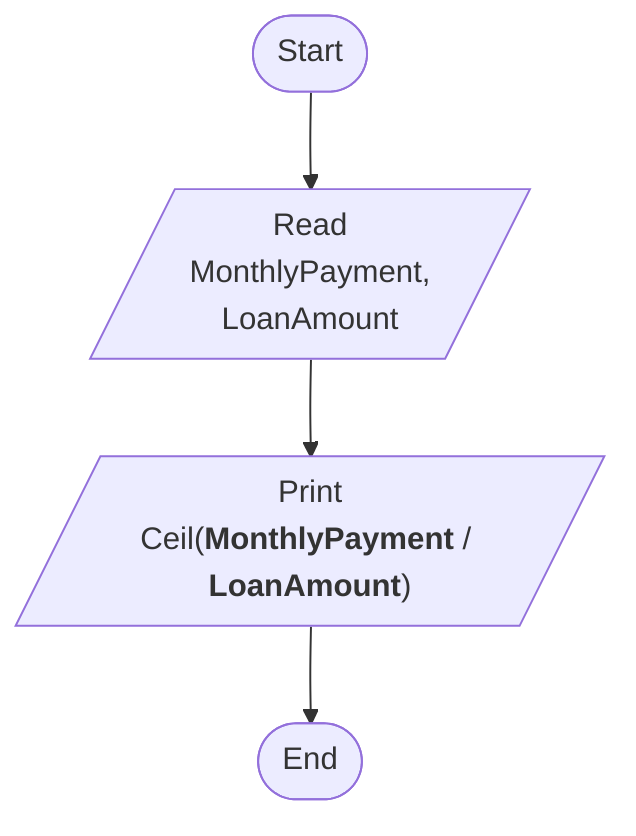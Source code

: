 %% Write a program to read a loan Amount and monthly payment and calculate how many months you need to settle the loan
%% Steps
%% Step 1: Read a MonthlyPayment and LoanAmount
%% Step 2: Print Ceil(MonthlyPayment / LoanAmount)

flowchart TD
    Start([Start])
    ReadMonthlyPaymentAndLoanAmount[/Read\nMonthlyPayment,\nLoanAmount/]
    PrintMonthsRequired[/"`Print
    Ceil(**MonthlyPayment** / **LoanAmount**)`"/]
    End([End])
    Start --> ReadMonthlyPaymentAndLoanAmount --> PrintMonthsRequired --> End